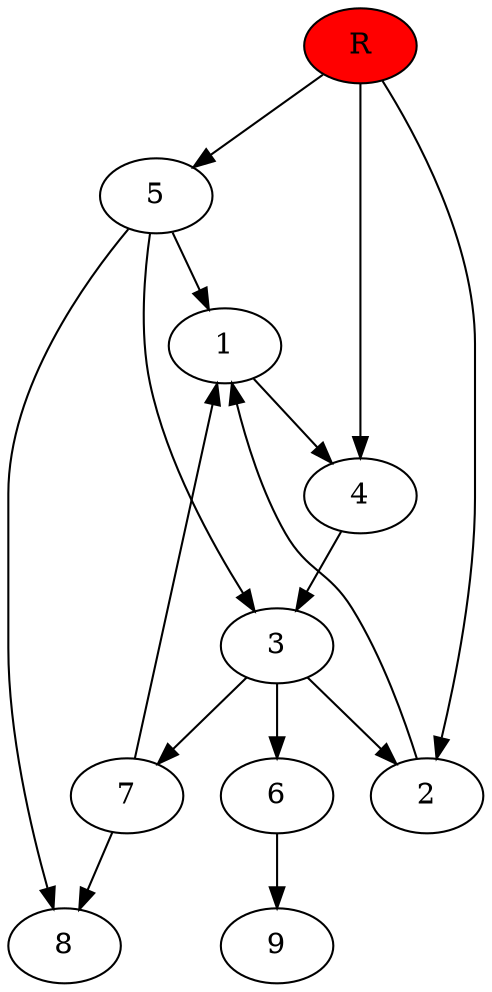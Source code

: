 digraph prb4719 {
	1
	2
	3
	4
	5
	6
	7
	8
	R [fillcolor="#ff0000" style=filled]
	1 -> 4
	2 -> 1
	3 -> 2
	3 -> 6
	3 -> 7
	4 -> 3
	5 -> 1
	5 -> 3
	5 -> 8
	6 -> 9
	7 -> 1
	7 -> 8
	R -> 2
	R -> 4
	R -> 5
}
